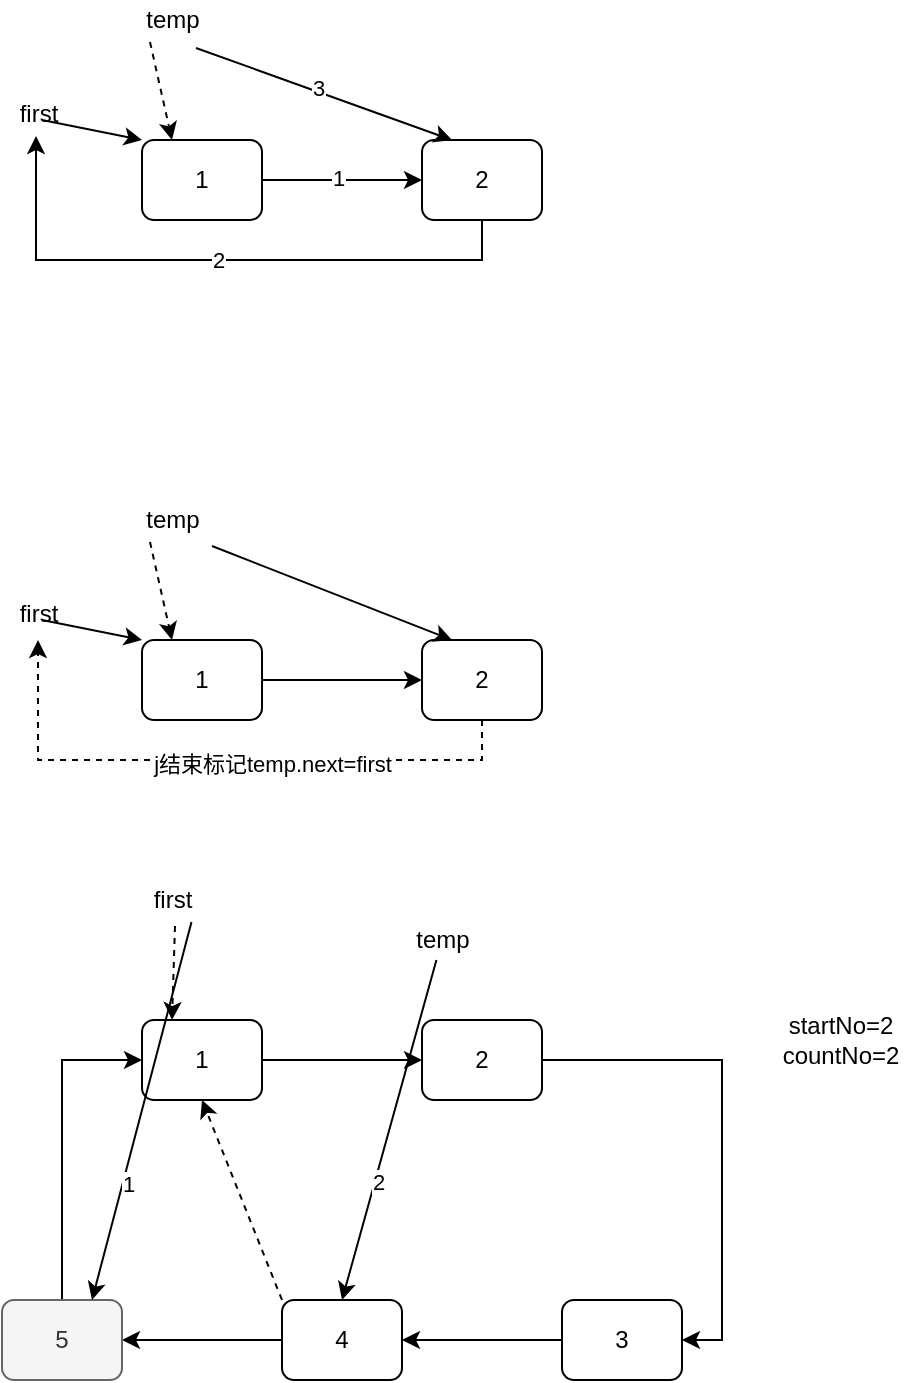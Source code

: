 <mxfile version="13.3.9" type="device"><diagram id="C5RBs43oDa-KdzZeNtuy" name="Page-1"><mxGraphModel dx="906" dy="680" grid="1" gridSize="10" guides="1" tooltips="1" connect="1" arrows="1" fold="1" page="1" pageScale="1" pageWidth="827" pageHeight="1169" math="0" shadow="0"><root><mxCell id="WIyWlLk6GJQsqaUBKTNV-0"/><mxCell id="WIyWlLk6GJQsqaUBKTNV-1" parent="WIyWlLk6GJQsqaUBKTNV-0"/><mxCell id="0wATG-7k5usz-zSUYq2c-2" value="" style="edgeStyle=orthogonalEdgeStyle;rounded=0;orthogonalLoop=1;jettySize=auto;html=1;" edge="1" parent="WIyWlLk6GJQsqaUBKTNV-1" source="0wATG-7k5usz-zSUYq2c-0" target="0wATG-7k5usz-zSUYq2c-1"><mxGeometry relative="1" as="geometry"/></mxCell><mxCell id="0wATG-7k5usz-zSUYq2c-7" value="1" style="edgeLabel;html=1;align=center;verticalAlign=middle;resizable=0;points=[];" vertex="1" connectable="0" parent="0wATG-7k5usz-zSUYq2c-2"><mxGeometry x="-0.05" y="1" relative="1" as="geometry"><mxPoint as="offset"/></mxGeometry></mxCell><mxCell id="0wATG-7k5usz-zSUYq2c-0" value="1" style="rounded=1;whiteSpace=wrap;html=1;" vertex="1" parent="WIyWlLk6GJQsqaUBKTNV-1"><mxGeometry x="120" y="160" width="60" height="40" as="geometry"/></mxCell><mxCell id="0wATG-7k5usz-zSUYq2c-8" value="2" style="edgeStyle=orthogonalEdgeStyle;rounded=0;orthogonalLoop=1;jettySize=auto;html=1;exitX=0.5;exitY=1;exitDx=0;exitDy=0;entryX=0.467;entryY=1.05;entryDx=0;entryDy=0;entryPerimeter=0;" edge="1" parent="WIyWlLk6GJQsqaUBKTNV-1" source="0wATG-7k5usz-zSUYq2c-1" target="0wATG-7k5usz-zSUYq2c-5"><mxGeometry relative="1" as="geometry"/></mxCell><mxCell id="0wATG-7k5usz-zSUYq2c-1" value="2" style="rounded=1;whiteSpace=wrap;html=1;" vertex="1" parent="WIyWlLk6GJQsqaUBKTNV-1"><mxGeometry x="260" y="160" width="60" height="40" as="geometry"/></mxCell><mxCell id="0wATG-7k5usz-zSUYq2c-3" value="" style="endArrow=classic;html=1;entryX=0;entryY=0;entryDx=0;entryDy=0;" edge="1" parent="WIyWlLk6GJQsqaUBKTNV-1" target="0wATG-7k5usz-zSUYq2c-0"><mxGeometry width="50" height="50" relative="1" as="geometry"><mxPoint x="70" y="150" as="sourcePoint"/><mxPoint x="120" y="100" as="targetPoint"/></mxGeometry></mxCell><mxCell id="0wATG-7k5usz-zSUYq2c-4" value="" style="endArrow=classic;html=1;exitX=0.8;exitY=1.2;exitDx=0;exitDy=0;exitPerimeter=0;entryX=0.25;entryY=0;entryDx=0;entryDy=0;" edge="1" parent="WIyWlLk6GJQsqaUBKTNV-1" source="0wATG-7k5usz-zSUYq2c-6" target="0wATG-7k5usz-zSUYq2c-1"><mxGeometry width="50" height="50" relative="1" as="geometry"><mxPoint x="250" y="120" as="sourcePoint"/><mxPoint x="260" y="160" as="targetPoint"/></mxGeometry></mxCell><mxCell id="0wATG-7k5usz-zSUYq2c-12" value="3" style="edgeLabel;html=1;align=center;verticalAlign=middle;resizable=0;points=[];" vertex="1" connectable="0" parent="0wATG-7k5usz-zSUYq2c-4"><mxGeometry x="-0.056" y="2" relative="1" as="geometry"><mxPoint as="offset"/></mxGeometry></mxCell><mxCell id="0wATG-7k5usz-zSUYq2c-5" value="first" style="text;html=1;align=center;verticalAlign=middle;resizable=0;points=[];autosize=1;" vertex="1" parent="WIyWlLk6GJQsqaUBKTNV-1"><mxGeometry x="53" y="137" width="30" height="20" as="geometry"/></mxCell><mxCell id="0wATG-7k5usz-zSUYq2c-6" value="temp" style="text;html=1;align=center;verticalAlign=middle;resizable=0;points=[];autosize=1;" vertex="1" parent="WIyWlLk6GJQsqaUBKTNV-1"><mxGeometry x="115" y="90" width="40" height="20" as="geometry"/></mxCell><mxCell id="0wATG-7k5usz-zSUYq2c-11" value="" style="endArrow=classic;html=1;entryX=0.25;entryY=0;entryDx=0;entryDy=0;exitX=0.225;exitY=1.05;exitDx=0;exitDy=0;exitPerimeter=0;dashed=1;" edge="1" parent="WIyWlLk6GJQsqaUBKTNV-1" source="0wATG-7k5usz-zSUYq2c-6" target="0wATG-7k5usz-zSUYq2c-0"><mxGeometry width="50" height="50" relative="1" as="geometry"><mxPoint x="80" y="160" as="sourcePoint"/><mxPoint x="130" y="170" as="targetPoint"/></mxGeometry></mxCell><mxCell id="0wATG-7k5usz-zSUYq2c-13" value="" style="edgeStyle=orthogonalEdgeStyle;rounded=0;orthogonalLoop=1;jettySize=auto;html=1;" edge="1" parent="WIyWlLk6GJQsqaUBKTNV-1" source="0wATG-7k5usz-zSUYq2c-15" target="0wATG-7k5usz-zSUYq2c-17"><mxGeometry relative="1" as="geometry"/></mxCell><mxCell id="0wATG-7k5usz-zSUYq2c-15" value="1" style="rounded=1;whiteSpace=wrap;html=1;" vertex="1" parent="WIyWlLk6GJQsqaUBKTNV-1"><mxGeometry x="120" y="410" width="60" height="40" as="geometry"/></mxCell><mxCell id="0wATG-7k5usz-zSUYq2c-24" style="edgeStyle=orthogonalEdgeStyle;rounded=0;orthogonalLoop=1;jettySize=auto;html=1;exitX=0.5;exitY=1;exitDx=0;exitDy=0;entryX=0.5;entryY=1.15;entryDx=0;entryDy=0;entryPerimeter=0;dashed=1;" edge="1" parent="WIyWlLk6GJQsqaUBKTNV-1" source="0wATG-7k5usz-zSUYq2c-17" target="0wATG-7k5usz-zSUYq2c-21"><mxGeometry relative="1" as="geometry"/></mxCell><mxCell id="0wATG-7k5usz-zSUYq2c-27" value="j结束标记temp.next=first" style="edgeLabel;html=1;align=center;verticalAlign=middle;resizable=0;points=[];" vertex="1" connectable="0" parent="0wATG-7k5usz-zSUYq2c-24"><mxGeometry x="-0.172" y="2" relative="1" as="geometry"><mxPoint as="offset"/></mxGeometry></mxCell><mxCell id="0wATG-7k5usz-zSUYq2c-17" value="2" style="rounded=1;whiteSpace=wrap;html=1;" vertex="1" parent="WIyWlLk6GJQsqaUBKTNV-1"><mxGeometry x="260" y="410" width="60" height="40" as="geometry"/></mxCell><mxCell id="0wATG-7k5usz-zSUYq2c-18" value="" style="endArrow=classic;html=1;entryX=0;entryY=0;entryDx=0;entryDy=0;" edge="1" parent="WIyWlLk6GJQsqaUBKTNV-1" target="0wATG-7k5usz-zSUYq2c-15"><mxGeometry width="50" height="50" relative="1" as="geometry"><mxPoint x="70" y="400" as="sourcePoint"/><mxPoint x="120" y="350" as="targetPoint"/></mxGeometry></mxCell><mxCell id="0wATG-7k5usz-zSUYq2c-21" value="first" style="text;html=1;align=center;verticalAlign=middle;resizable=0;points=[];autosize=1;" vertex="1" parent="WIyWlLk6GJQsqaUBKTNV-1"><mxGeometry x="53" y="387" width="30" height="20" as="geometry"/></mxCell><mxCell id="0wATG-7k5usz-zSUYq2c-22" value="temp" style="text;html=1;align=center;verticalAlign=middle;resizable=0;points=[];autosize=1;" vertex="1" parent="WIyWlLk6GJQsqaUBKTNV-1"><mxGeometry x="115" y="340" width="40" height="20" as="geometry"/></mxCell><mxCell id="0wATG-7k5usz-zSUYq2c-23" value="" style="endArrow=classic;html=1;entryX=0.25;entryY=0;entryDx=0;entryDy=0;exitX=0.225;exitY=1.05;exitDx=0;exitDy=0;exitPerimeter=0;dashed=1;" edge="1" parent="WIyWlLk6GJQsqaUBKTNV-1" source="0wATG-7k5usz-zSUYq2c-22" target="0wATG-7k5usz-zSUYq2c-15"><mxGeometry width="50" height="50" relative="1" as="geometry"><mxPoint x="80" y="410" as="sourcePoint"/><mxPoint x="130" y="420" as="targetPoint"/></mxGeometry></mxCell><mxCell id="0wATG-7k5usz-zSUYq2c-26" value="" style="endArrow=classic;html=1;entryX=0.25;entryY=0;entryDx=0;entryDy=0;exitX=1;exitY=1.15;exitDx=0;exitDy=0;exitPerimeter=0;" edge="1" parent="WIyWlLk6GJQsqaUBKTNV-1" source="0wATG-7k5usz-zSUYq2c-22" target="0wATG-7k5usz-zSUYq2c-17"><mxGeometry width="50" height="50" relative="1" as="geometry"><mxPoint x="80" y="410" as="sourcePoint"/><mxPoint x="130" y="420" as="targetPoint"/></mxGeometry></mxCell><mxCell id="0wATG-7k5usz-zSUYq2c-28" value="" style="edgeStyle=orthogonalEdgeStyle;rounded=0;orthogonalLoop=1;jettySize=auto;html=1;" edge="1" parent="WIyWlLk6GJQsqaUBKTNV-1" source="0wATG-7k5usz-zSUYq2c-29" target="0wATG-7k5usz-zSUYq2c-32"><mxGeometry relative="1" as="geometry"/></mxCell><mxCell id="0wATG-7k5usz-zSUYq2c-29" value="1" style="rounded=1;whiteSpace=wrap;html=1;" vertex="1" parent="WIyWlLk6GJQsqaUBKTNV-1"><mxGeometry x="120" y="600" width="60" height="40" as="geometry"/></mxCell><mxCell id="0wATG-7k5usz-zSUYq2c-40" style="edgeStyle=orthogonalEdgeStyle;rounded=0;orthogonalLoop=1;jettySize=auto;html=1;exitX=1;exitY=0.5;exitDx=0;exitDy=0;entryX=1;entryY=0.5;entryDx=0;entryDy=0;" edge="1" parent="WIyWlLk6GJQsqaUBKTNV-1" source="0wATG-7k5usz-zSUYq2c-32" target="0wATG-7k5usz-zSUYq2c-38"><mxGeometry relative="1" as="geometry"/></mxCell><mxCell id="0wATG-7k5usz-zSUYq2c-32" value="2" style="rounded=1;whiteSpace=wrap;html=1;" vertex="1" parent="WIyWlLk6GJQsqaUBKTNV-1"><mxGeometry x="260" y="600" width="60" height="40" as="geometry"/></mxCell><mxCell id="0wATG-7k5usz-zSUYq2c-43" value="" style="edgeStyle=orthogonalEdgeStyle;rounded=0;orthogonalLoop=1;jettySize=auto;html=1;" edge="1" parent="WIyWlLk6GJQsqaUBKTNV-1" source="0wATG-7k5usz-zSUYq2c-38" target="0wATG-7k5usz-zSUYq2c-42"><mxGeometry relative="1" as="geometry"/></mxCell><mxCell id="0wATG-7k5usz-zSUYq2c-38" value="3" style="rounded=1;whiteSpace=wrap;html=1;" vertex="1" parent="WIyWlLk6GJQsqaUBKTNV-1"><mxGeometry x="330" y="740" width="60" height="40" as="geometry"/></mxCell><mxCell id="0wATG-7k5usz-zSUYq2c-45" value="" style="edgeStyle=orthogonalEdgeStyle;rounded=0;orthogonalLoop=1;jettySize=auto;html=1;" edge="1" parent="WIyWlLk6GJQsqaUBKTNV-1" source="0wATG-7k5usz-zSUYq2c-42" target="0wATG-7k5usz-zSUYq2c-44"><mxGeometry relative="1" as="geometry"/></mxCell><mxCell id="0wATG-7k5usz-zSUYq2c-49" style="rounded=0;orthogonalLoop=1;jettySize=auto;html=1;exitX=0;exitY=0;exitDx=0;exitDy=0;entryX=0.5;entryY=1;entryDx=0;entryDy=0;dashed=1;" edge="1" parent="WIyWlLk6GJQsqaUBKTNV-1" source="0wATG-7k5usz-zSUYq2c-42" target="0wATG-7k5usz-zSUYq2c-29"><mxGeometry relative="1" as="geometry"/></mxCell><mxCell id="0wATG-7k5usz-zSUYq2c-42" value="4" style="rounded=1;whiteSpace=wrap;html=1;" vertex="1" parent="WIyWlLk6GJQsqaUBKTNV-1"><mxGeometry x="190" y="740" width="60" height="40" as="geometry"/></mxCell><mxCell id="0wATG-7k5usz-zSUYq2c-47" value="" style="edgeStyle=orthogonalEdgeStyle;rounded=0;orthogonalLoop=1;jettySize=auto;html=1;entryX=0;entryY=0.5;entryDx=0;entryDy=0;exitX=0.5;exitY=0;exitDx=0;exitDy=0;" edge="1" parent="WIyWlLk6GJQsqaUBKTNV-1" source="0wATG-7k5usz-zSUYq2c-44" target="0wATG-7k5usz-zSUYq2c-29"><mxGeometry relative="1" as="geometry"><mxPoint x="80" y="660" as="targetPoint"/></mxGeometry></mxCell><mxCell id="0wATG-7k5usz-zSUYq2c-44" value="5" style="rounded=1;whiteSpace=wrap;html=1;fillColor=#f5f5f5;strokeColor=#666666;fontColor=#333333;" vertex="1" parent="WIyWlLk6GJQsqaUBKTNV-1"><mxGeometry x="50" y="740" width="60" height="40" as="geometry"/></mxCell><mxCell id="0wATG-7k5usz-zSUYq2c-33" value="" style="endArrow=classic;html=1;entryX=0.5;entryY=0;entryDx=0;entryDy=0;" edge="1" parent="WIyWlLk6GJQsqaUBKTNV-1" target="0wATG-7k5usz-zSUYq2c-42" source="0wATG-7k5usz-zSUYq2c-34"><mxGeometry width="50" height="50" relative="1" as="geometry"><mxPoint x="70" y="590" as="sourcePoint"/><mxPoint x="120" y="540" as="targetPoint"/></mxGeometry></mxCell><mxCell id="0wATG-7k5usz-zSUYq2c-53" value="2" style="edgeLabel;html=1;align=center;verticalAlign=middle;resizable=0;points=[];" vertex="1" connectable="0" parent="0wATG-7k5usz-zSUYq2c-33"><mxGeometry x="0.304" y="1" relative="1" as="geometry"><mxPoint as="offset"/></mxGeometry></mxCell><mxCell id="0wATG-7k5usz-zSUYq2c-34" value="temp" style="text;html=1;align=center;verticalAlign=middle;resizable=0;points=[];autosize=1;" vertex="1" parent="WIyWlLk6GJQsqaUBKTNV-1"><mxGeometry x="250" y="550" width="40" height="20" as="geometry"/></mxCell><mxCell id="0wATG-7k5usz-zSUYq2c-35" value="first" style="text;html=1;align=center;verticalAlign=middle;resizable=0;points=[];autosize=1;" vertex="1" parent="WIyWlLk6GJQsqaUBKTNV-1"><mxGeometry x="120" y="530" width="30" height="20" as="geometry"/></mxCell><mxCell id="0wATG-7k5usz-zSUYq2c-36" value="" style="endArrow=classic;html=1;entryX=0.25;entryY=0;entryDx=0;entryDy=0;exitX=0.55;exitY=1.15;exitDx=0;exitDy=0;exitPerimeter=0;dashed=1;" edge="1" parent="WIyWlLk6GJQsqaUBKTNV-1" source="0wATG-7k5usz-zSUYq2c-35" target="0wATG-7k5usz-zSUYq2c-29"><mxGeometry width="50" height="50" relative="1" as="geometry"><mxPoint x="80" y="600" as="sourcePoint"/><mxPoint x="130" y="610" as="targetPoint"/></mxGeometry></mxCell><mxCell id="0wATG-7k5usz-zSUYq2c-41" value="startNo=2&lt;br&gt;countNo=2" style="text;html=1;align=center;verticalAlign=middle;resizable=0;points=[];autosize=1;" vertex="1" parent="WIyWlLk6GJQsqaUBKTNV-1"><mxGeometry x="434" y="595" width="70" height="30" as="geometry"/></mxCell><mxCell id="0wATG-7k5usz-zSUYq2c-48" value="" style="endArrow=classic;html=1;entryX=0.75;entryY=0;entryDx=0;entryDy=0;exitX=0.825;exitY=1.05;exitDx=0;exitDy=0;exitPerimeter=0;" edge="1" parent="WIyWlLk6GJQsqaUBKTNV-1" source="0wATG-7k5usz-zSUYq2c-35" target="0wATG-7k5usz-zSUYq2c-44"><mxGeometry width="50" height="50" relative="1" as="geometry"><mxPoint x="250" y="590" as="sourcePoint"/><mxPoint x="300" y="540" as="targetPoint"/></mxGeometry></mxCell><mxCell id="0wATG-7k5usz-zSUYq2c-52" value="1" style="edgeLabel;html=1;align=center;verticalAlign=middle;resizable=0;points=[];" vertex="1" connectable="0" parent="0wATG-7k5usz-zSUYq2c-48"><mxGeometry x="0.382" y="2" relative="1" as="geometry"><mxPoint as="offset"/></mxGeometry></mxCell></root></mxGraphModel></diagram></mxfile>